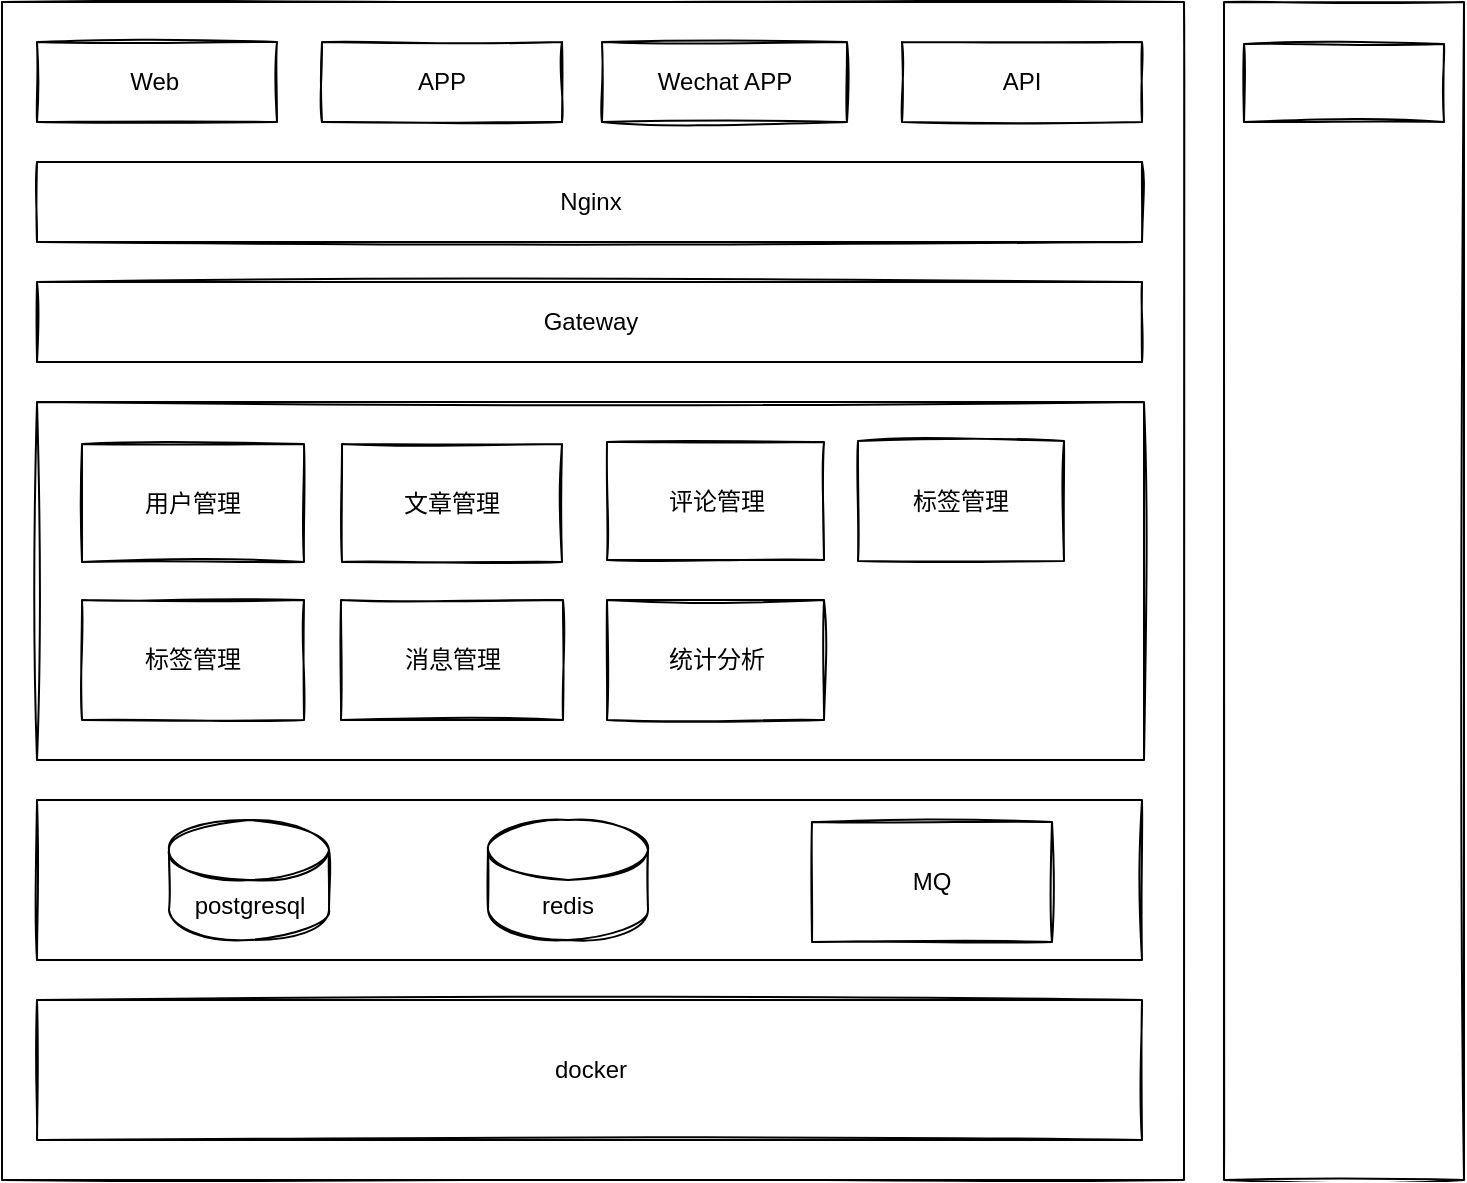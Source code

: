 <mxfile version="20.0.4" type="github">
  <diagram id="jEzMTI6IqWDNjnvreCZM" name="第 1 页">
    <mxGraphModel dx="1082" dy="734" grid="1" gridSize="10" guides="1" tooltips="1" connect="1" arrows="1" fold="1" page="1" pageScale="1" pageWidth="827" pageHeight="1169" math="0" shadow="0">
      <root>
        <mxCell id="0" />
        <mxCell id="1" parent="0" />
        <mxCell id="VxfmU3SCiAH3tPi6ggLt-10" value="" style="rounded=0;whiteSpace=wrap;html=1;sketch=1;shadow=0;" vertex="1" parent="1">
          <mxGeometry x="41" y="41" width="591" height="589" as="geometry" />
        </mxCell>
        <mxCell id="VxfmU3SCiAH3tPi6ggLt-21" value="" style="rounded=0;whiteSpace=wrap;html=1;sketch=1;shadow=0;" vertex="1" parent="1">
          <mxGeometry x="58.5" y="241" width="553.5" height="179" as="geometry" />
        </mxCell>
        <mxCell id="VxfmU3SCiAH3tPi6ggLt-14" value="" style="rounded=0;whiteSpace=wrap;html=1;sketch=1;shadow=0;" vertex="1" parent="1">
          <mxGeometry x="58.5" y="440" width="552.5" height="80" as="geometry" />
        </mxCell>
        <mxCell id="VxfmU3SCiAH3tPi6ggLt-9" value="docker" style="rounded=0;whiteSpace=wrap;html=1;sketch=1;shadow=0;" vertex="1" parent="1">
          <mxGeometry x="58.5" y="540" width="552.5" height="70" as="geometry" />
        </mxCell>
        <mxCell id="VxfmU3SCiAH3tPi6ggLt-12" value="postgresql" style="shape=cylinder3;whiteSpace=wrap;html=1;boundedLbl=1;backgroundOutline=1;size=15;sketch=1;shadow=0;" vertex="1" parent="1">
          <mxGeometry x="124.5" y="450" width="80" height="60" as="geometry" />
        </mxCell>
        <mxCell id="VxfmU3SCiAH3tPi6ggLt-13" value="redis" style="shape=cylinder3;whiteSpace=wrap;html=1;boundedLbl=1;backgroundOutline=1;size=15;sketch=1;shadow=0;" vertex="1" parent="1">
          <mxGeometry x="284" y="450" width="80" height="60" as="geometry" />
        </mxCell>
        <mxCell id="VxfmU3SCiAH3tPi6ggLt-15" value="Gateway" style="rounded=0;whiteSpace=wrap;html=1;sketch=1;shadow=0;" vertex="1" parent="1">
          <mxGeometry x="58.5" y="181" width="552.5" height="40" as="geometry" />
        </mxCell>
        <mxCell id="VxfmU3SCiAH3tPi6ggLt-16" value="Web&amp;nbsp;" style="rounded=0;whiteSpace=wrap;html=1;sketch=1;shadow=0;" vertex="1" parent="1">
          <mxGeometry x="58.5" y="61" width="120" height="40" as="geometry" />
        </mxCell>
        <mxCell id="VxfmU3SCiAH3tPi6ggLt-17" value="APP" style="rounded=0;whiteSpace=wrap;html=1;glass=0;sketch=1;shadow=0;" vertex="1" parent="1">
          <mxGeometry x="201" y="61" width="120" height="40" as="geometry" />
        </mxCell>
        <mxCell id="VxfmU3SCiAH3tPi6ggLt-18" value="Nginx" style="rounded=0;whiteSpace=wrap;html=1;sketch=1;shadow=0;" vertex="1" parent="1">
          <mxGeometry x="58.5" y="121" width="552.5" height="40" as="geometry" />
        </mxCell>
        <mxCell id="VxfmU3SCiAH3tPi6ggLt-19" value="API" style="rounded=0;whiteSpace=wrap;html=1;sketch=1;shadow=0;" vertex="1" parent="1">
          <mxGeometry x="491" y="61" width="120" height="40" as="geometry" />
        </mxCell>
        <mxCell id="VxfmU3SCiAH3tPi6ggLt-20" value="Wechat APP" style="rounded=0;whiteSpace=wrap;html=1;sketch=1;shadow=0;" vertex="1" parent="1">
          <mxGeometry x="341" y="61" width="122.5" height="40" as="geometry" />
        </mxCell>
        <mxCell id="VxfmU3SCiAH3tPi6ggLt-22" value="用户管理" style="rounded=0;whiteSpace=wrap;html=1;sketch=1;shadow=0;" vertex="1" parent="1">
          <mxGeometry x="81" y="262" width="111" height="59" as="geometry" />
        </mxCell>
        <mxCell id="VxfmU3SCiAH3tPi6ggLt-25" value="文章管理" style="rounded=0;whiteSpace=wrap;html=1;sketch=1;shadow=0;" vertex="1" parent="1">
          <mxGeometry x="211" y="262" width="110" height="59" as="geometry" />
        </mxCell>
        <mxCell id="VxfmU3SCiAH3tPi6ggLt-26" value="评论管理" style="rounded=0;whiteSpace=wrap;html=1;sketch=1;shadow=0;" vertex="1" parent="1">
          <mxGeometry x="343.5" y="261" width="108.5" height="59" as="geometry" />
        </mxCell>
        <mxCell id="VxfmU3SCiAH3tPi6ggLt-27" value="标签管理" style="rounded=0;whiteSpace=wrap;html=1;sketch=1;shadow=0;" vertex="1" parent="1">
          <mxGeometry x="469" y="260.5" width="103" height="60" as="geometry" />
        </mxCell>
        <mxCell id="VxfmU3SCiAH3tPi6ggLt-28" value="标签管理" style="rounded=0;whiteSpace=wrap;html=1;sketch=1;shadow=0;" vertex="1" parent="1">
          <mxGeometry x="81" y="340" width="111" height="60" as="geometry" />
        </mxCell>
        <mxCell id="VxfmU3SCiAH3tPi6ggLt-29" value="统计分析" style="rounded=0;whiteSpace=wrap;html=1;sketch=1;shadow=0;" vertex="1" parent="1">
          <mxGeometry x="343.5" y="340" width="108.5" height="60" as="geometry" />
        </mxCell>
        <mxCell id="VxfmU3SCiAH3tPi6ggLt-30" value="消息管理" style="rounded=0;whiteSpace=wrap;html=1;sketch=1;shadow=0;" vertex="1" parent="1">
          <mxGeometry x="210.5" y="340" width="111" height="60" as="geometry" />
        </mxCell>
        <mxCell id="VxfmU3SCiAH3tPi6ggLt-31" value="MQ" style="rounded=0;whiteSpace=wrap;html=1;glass=0;sketch=1;shadow=0;" vertex="1" parent="1">
          <mxGeometry x="446" y="451" width="120" height="60" as="geometry" />
        </mxCell>
        <mxCell id="VxfmU3SCiAH3tPi6ggLt-32" value="" style="rounded=0;whiteSpace=wrap;html=1;glass=0;sketch=1;shadow=0;" vertex="1" parent="1">
          <mxGeometry x="652" y="41" width="120" height="589" as="geometry" />
        </mxCell>
        <mxCell id="VxfmU3SCiAH3tPi6ggLt-33" value="" style="rounded=0;whiteSpace=wrap;html=1;glass=0;sketch=1;shadow=0;" vertex="1" parent="1">
          <mxGeometry x="662" y="62" width="100" height="39" as="geometry" />
        </mxCell>
      </root>
    </mxGraphModel>
  </diagram>
</mxfile>
